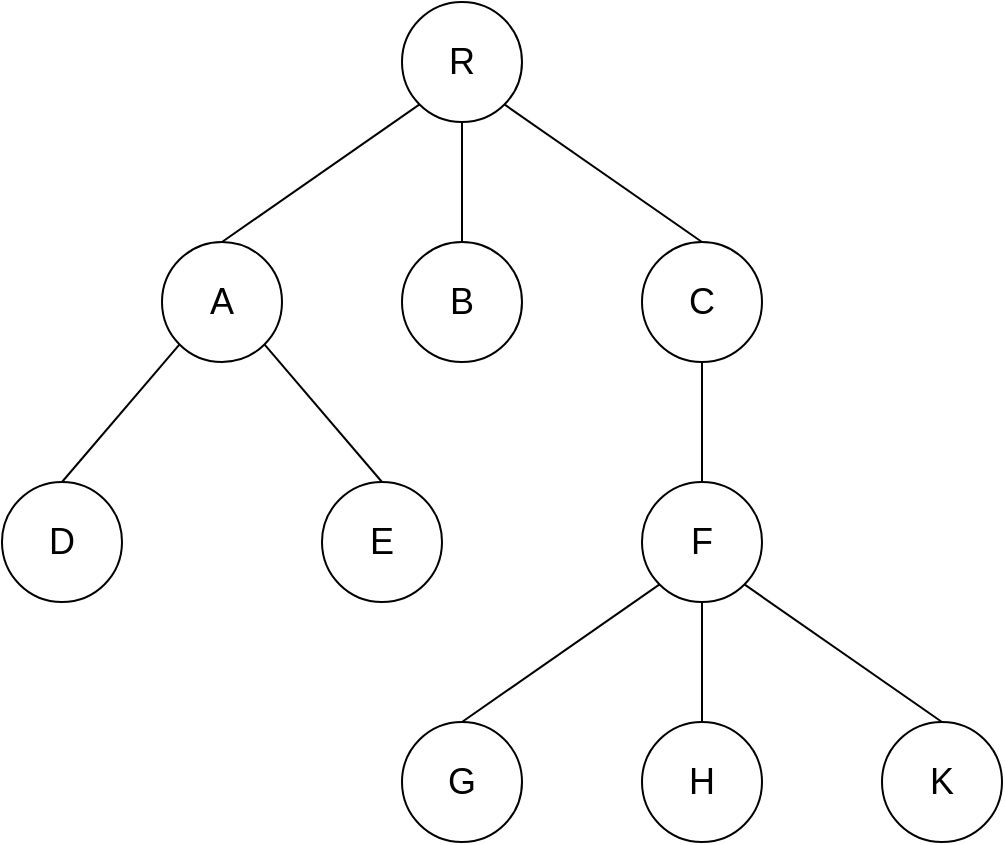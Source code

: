 <mxfile version="12.9.13" type="device"><diagram id="Rl1f17bJkXlrKhGSkq4K" name="Page-1"><mxGraphModel dx="813" dy="470" grid="1" gridSize="10" guides="1" tooltips="1" connect="1" arrows="1" fold="1" page="1" pageScale="1" pageWidth="827" pageHeight="1169" math="0" shadow="0"><root><mxCell id="0"/><mxCell id="1" parent="0"/><mxCell id="a9e4azW5Q3RcE-kgYzfB-1" value="&lt;font style=&quot;font-size: 18px&quot;&gt;R&lt;/font&gt;" style="ellipse;whiteSpace=wrap;html=1;aspect=fixed;" vertex="1" parent="1"><mxGeometry x="370" y="120" width="60" height="60" as="geometry"/></mxCell><mxCell id="a9e4azW5Q3RcE-kgYzfB-2" value="&lt;font style=&quot;font-size: 18px&quot;&gt;B&lt;/font&gt;" style="ellipse;whiteSpace=wrap;html=1;aspect=fixed;" vertex="1" parent="1"><mxGeometry x="370" y="240" width="60" height="60" as="geometry"/></mxCell><mxCell id="a9e4azW5Q3RcE-kgYzfB-3" value="&lt;font style=&quot;font-size: 18px&quot;&gt;A&lt;/font&gt;" style="ellipse;whiteSpace=wrap;html=1;aspect=fixed;" vertex="1" parent="1"><mxGeometry x="250" y="240" width="60" height="60" as="geometry"/></mxCell><mxCell id="a9e4azW5Q3RcE-kgYzfB-4" value="&lt;font style=&quot;font-size: 18px&quot;&gt;C&lt;/font&gt;" style="ellipse;whiteSpace=wrap;html=1;aspect=fixed;" vertex="1" parent="1"><mxGeometry x="490" y="240" width="60" height="60" as="geometry"/></mxCell><mxCell id="a9e4azW5Q3RcE-kgYzfB-5" value="&lt;font style=&quot;font-size: 18px&quot;&gt;D&lt;/font&gt;" style="ellipse;whiteSpace=wrap;html=1;aspect=fixed;" vertex="1" parent="1"><mxGeometry x="170" y="360" width="60" height="60" as="geometry"/></mxCell><mxCell id="a9e4azW5Q3RcE-kgYzfB-6" value="&lt;font style=&quot;font-size: 18px&quot;&gt;E&lt;/font&gt;" style="ellipse;whiteSpace=wrap;html=1;aspect=fixed;" vertex="1" parent="1"><mxGeometry x="330" y="360" width="60" height="60" as="geometry"/></mxCell><mxCell id="a9e4azW5Q3RcE-kgYzfB-7" value="&lt;font style=&quot;font-size: 18px&quot;&gt;F&lt;/font&gt;" style="ellipse;whiteSpace=wrap;html=1;aspect=fixed;" vertex="1" parent="1"><mxGeometry x="490" y="360" width="60" height="60" as="geometry"/></mxCell><mxCell id="a9e4azW5Q3RcE-kgYzfB-8" value="&lt;font style=&quot;font-size: 18px&quot;&gt;H&lt;/font&gt;" style="ellipse;whiteSpace=wrap;html=1;aspect=fixed;" vertex="1" parent="1"><mxGeometry x="490" y="480" width="60" height="60" as="geometry"/></mxCell><mxCell id="a9e4azW5Q3RcE-kgYzfB-9" value="&lt;font style=&quot;font-size: 18px&quot;&gt;G&lt;/font&gt;" style="ellipse;whiteSpace=wrap;html=1;aspect=fixed;" vertex="1" parent="1"><mxGeometry x="370" y="480" width="60" height="60" as="geometry"/></mxCell><mxCell id="a9e4azW5Q3RcE-kgYzfB-10" value="&lt;font style=&quot;font-size: 18px&quot;&gt;K&lt;/font&gt;" style="ellipse;whiteSpace=wrap;html=1;aspect=fixed;" vertex="1" parent="1"><mxGeometry x="610" y="480" width="60" height="60" as="geometry"/></mxCell><mxCell id="a9e4azW5Q3RcE-kgYzfB-11" value="" style="endArrow=none;html=1;entryX=0;entryY=1;entryDx=0;entryDy=0;exitX=0.5;exitY=0;exitDx=0;exitDy=0;" edge="1" parent="1" source="a9e4azW5Q3RcE-kgYzfB-3" target="a9e4azW5Q3RcE-kgYzfB-1"><mxGeometry width="50" height="50" relative="1" as="geometry"><mxPoint x="290" y="210" as="sourcePoint"/><mxPoint x="340" y="160" as="targetPoint"/></mxGeometry></mxCell><mxCell id="a9e4azW5Q3RcE-kgYzfB-12" value="" style="endArrow=none;html=1;entryX=0.5;entryY=0;entryDx=0;entryDy=0;exitX=1;exitY=1;exitDx=0;exitDy=0;" edge="1" parent="1" source="a9e4azW5Q3RcE-kgYzfB-1" target="a9e4azW5Q3RcE-kgYzfB-4"><mxGeometry width="50" height="50" relative="1" as="geometry"><mxPoint x="400" y="280" as="sourcePoint"/><mxPoint x="450" y="230" as="targetPoint"/></mxGeometry></mxCell><mxCell id="a9e4azW5Q3RcE-kgYzfB-13" value="" style="endArrow=none;html=1;entryX=0.5;entryY=1;entryDx=0;entryDy=0;exitX=0.5;exitY=0;exitDx=0;exitDy=0;" edge="1" parent="1" source="a9e4azW5Q3RcE-kgYzfB-2" target="a9e4azW5Q3RcE-kgYzfB-1"><mxGeometry width="50" height="50" relative="1" as="geometry"><mxPoint x="400" y="280" as="sourcePoint"/><mxPoint x="450" y="230" as="targetPoint"/></mxGeometry></mxCell><mxCell id="a9e4azW5Q3RcE-kgYzfB-14" value="" style="endArrow=none;html=1;entryX=0;entryY=1;entryDx=0;entryDy=0;exitX=0.5;exitY=0;exitDx=0;exitDy=0;" edge="1" parent="1" source="a9e4azW5Q3RcE-kgYzfB-5" target="a9e4azW5Q3RcE-kgYzfB-3"><mxGeometry width="50" height="50" relative="1" as="geometry"><mxPoint x="400" y="350" as="sourcePoint"/><mxPoint x="450" y="300" as="targetPoint"/></mxGeometry></mxCell><mxCell id="a9e4azW5Q3RcE-kgYzfB-15" value="" style="endArrow=none;html=1;exitX=1;exitY=1;exitDx=0;exitDy=0;entryX=0.5;entryY=0;entryDx=0;entryDy=0;" edge="1" parent="1" source="a9e4azW5Q3RcE-kgYzfB-3" target="a9e4azW5Q3RcE-kgYzfB-6"><mxGeometry width="50" height="50" relative="1" as="geometry"><mxPoint x="400" y="350" as="sourcePoint"/><mxPoint x="450" y="300" as="targetPoint"/></mxGeometry></mxCell><mxCell id="a9e4azW5Q3RcE-kgYzfB-16" value="" style="endArrow=none;html=1;entryX=0.5;entryY=1;entryDx=0;entryDy=0;exitX=0.5;exitY=0;exitDx=0;exitDy=0;" edge="1" parent="1" source="a9e4azW5Q3RcE-kgYzfB-7" target="a9e4azW5Q3RcE-kgYzfB-4"><mxGeometry width="50" height="50" relative="1" as="geometry"><mxPoint x="400" y="350" as="sourcePoint"/><mxPoint x="450" y="300" as="targetPoint"/></mxGeometry></mxCell><mxCell id="a9e4azW5Q3RcE-kgYzfB-17" value="" style="endArrow=none;html=1;entryX=0;entryY=1;entryDx=0;entryDy=0;exitX=0.5;exitY=0;exitDx=0;exitDy=0;" edge="1" parent="1" source="a9e4azW5Q3RcE-kgYzfB-9" target="a9e4azW5Q3RcE-kgYzfB-7"><mxGeometry width="50" height="50" relative="1" as="geometry"><mxPoint x="400" y="350" as="sourcePoint"/><mxPoint x="450" y="300" as="targetPoint"/></mxGeometry></mxCell><mxCell id="a9e4azW5Q3RcE-kgYzfB-18" value="" style="endArrow=none;html=1;entryX=0.5;entryY=0;entryDx=0;entryDy=0;exitX=0.5;exitY=1;exitDx=0;exitDy=0;" edge="1" parent="1" source="a9e4azW5Q3RcE-kgYzfB-7" target="a9e4azW5Q3RcE-kgYzfB-8"><mxGeometry width="50" height="50" relative="1" as="geometry"><mxPoint x="400" y="430" as="sourcePoint"/><mxPoint x="450" y="380" as="targetPoint"/></mxGeometry></mxCell><mxCell id="a9e4azW5Q3RcE-kgYzfB-19" value="" style="endArrow=none;html=1;exitX=0.5;exitY=0;exitDx=0;exitDy=0;entryX=1;entryY=1;entryDx=0;entryDy=0;" edge="1" parent="1" source="a9e4azW5Q3RcE-kgYzfB-10" target="a9e4azW5Q3RcE-kgYzfB-7"><mxGeometry width="50" height="50" relative="1" as="geometry"><mxPoint x="400" y="430" as="sourcePoint"/><mxPoint x="450" y="380" as="targetPoint"/></mxGeometry></mxCell></root></mxGraphModel></diagram></mxfile>